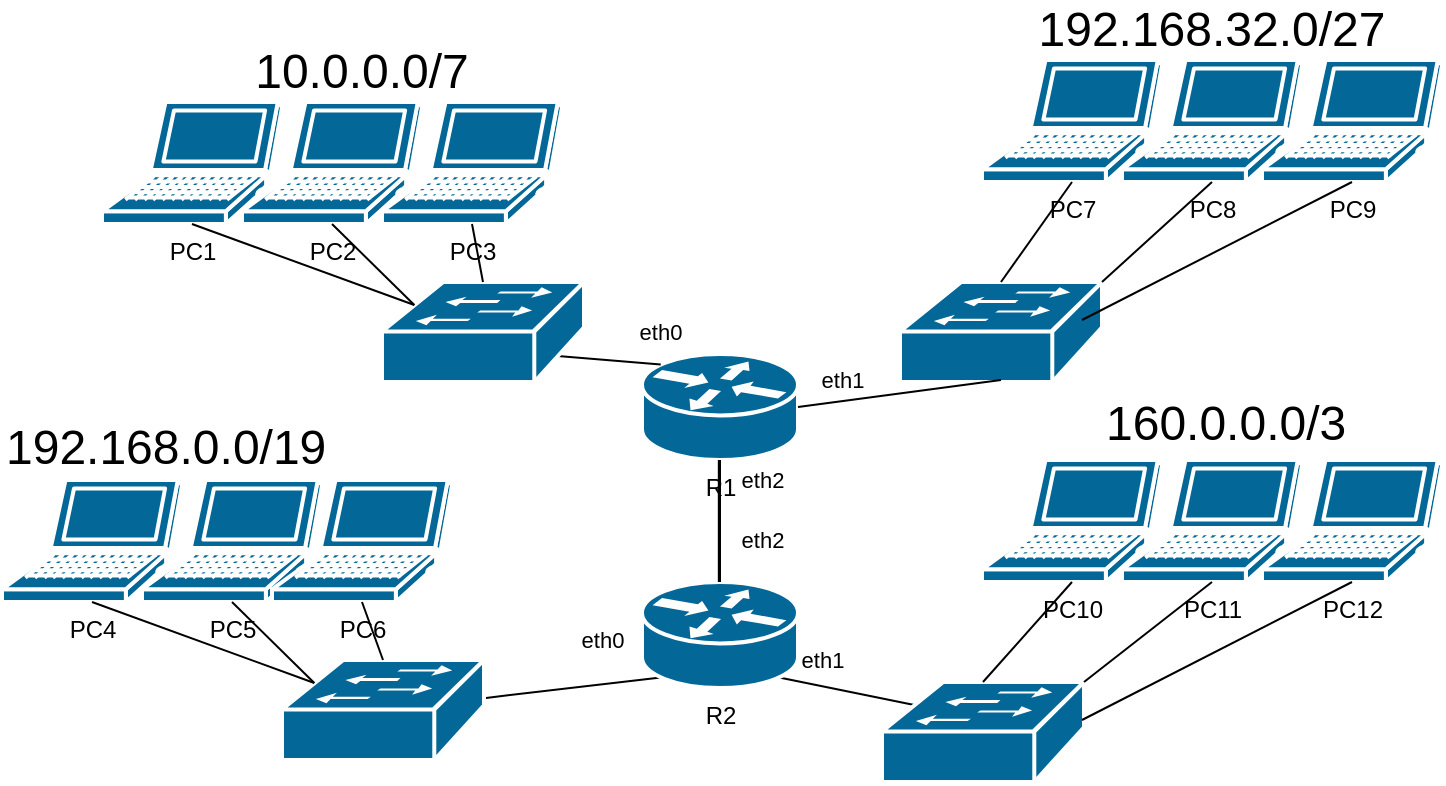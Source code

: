 <mxfile version="20.8.23" type="device"><diagram name="Page-1" id="c37626ed-c26b-45fb-9056-f9ebc6bb27b6"><mxGraphModel dx="1020" dy="589" grid="1" gridSize="10" guides="1" tooltips="1" connect="1" arrows="1" fold="1" page="1" pageScale="1" pageWidth="1100" pageHeight="850" background="none" math="0" shadow="0"><root><mxCell id="0"/><mxCell id="1" parent="0"/><mxCell id="bqZR3Pom-6faYyMeffWM-19" value="PC7" style="shape=mxgraph.cisco.computers_and_peripherals.laptop;sketch=0;html=1;pointerEvents=1;dashed=0;fillColor=#036897;strokeColor=#ffffff;strokeWidth=2;verticalLabelPosition=bottom;verticalAlign=top;align=center;outlineConnect=0;" vertex="1" parent="1"><mxGeometry x="660" y="100" width="90" height="61" as="geometry"/></mxCell><mxCell id="bqZR3Pom-6faYyMeffWM-20" value="PC8" style="shape=mxgraph.cisco.computers_and_peripherals.laptop;sketch=0;html=1;pointerEvents=1;dashed=0;fillColor=#036897;strokeColor=#ffffff;strokeWidth=2;verticalLabelPosition=bottom;verticalAlign=top;align=center;outlineConnect=0;" vertex="1" parent="1"><mxGeometry x="730" y="100" width="90" height="61" as="geometry"/></mxCell><mxCell id="bqZR3Pom-6faYyMeffWM-21" value="PC9" style="shape=mxgraph.cisco.computers_and_peripherals.laptop;sketch=0;html=1;pointerEvents=1;dashed=0;fillColor=#036897;strokeColor=#ffffff;strokeWidth=2;verticalLabelPosition=bottom;verticalAlign=top;align=center;outlineConnect=0;" vertex="1" parent="1"><mxGeometry x="800" y="100" width="90" height="61" as="geometry"/></mxCell><mxCell id="bqZR3Pom-6faYyMeffWM-28" value="R1" style="shape=mxgraph.cisco.routers.router;sketch=0;html=1;pointerEvents=1;dashed=0;fillColor=#036897;strokeColor=#ffffff;strokeWidth=2;verticalLabelPosition=bottom;verticalAlign=top;align=center;outlineConnect=0;" vertex="1" parent="1"><mxGeometry x="490" y="247" width="78" height="53" as="geometry"/></mxCell><mxCell id="bqZR3Pom-6faYyMeffWM-31" value="" style="shape=mxgraph.cisco.switches.workgroup_switch;sketch=0;html=1;pointerEvents=1;dashed=0;fillColor=#036897;strokeColor=#ffffff;strokeWidth=2;verticalLabelPosition=bottom;verticalAlign=top;align=center;outlineConnect=0;" vertex="1" parent="1"><mxGeometry x="619" y="211" width="101" height="50" as="geometry"/></mxCell><mxCell id="bqZR3Pom-6faYyMeffWM-36" value="eth1" style="endArrow=none;html=1;rounded=0;exitX=1;exitY=0.5;exitDx=0;exitDy=0;exitPerimeter=0;entryX=0.5;entryY=0.98;entryDx=0;entryDy=0;entryPerimeter=0;" edge="1" parent="1" source="bqZR3Pom-6faYyMeffWM-28" target="bqZR3Pom-6faYyMeffWM-31"><mxGeometry x="-0.54" y="10" width="50" height="50" relative="1" as="geometry"><mxPoint x="600" y="310" as="sourcePoint"/><mxPoint x="650" y="260" as="targetPoint"/><Array as="points"/><mxPoint as="offset"/></mxGeometry></mxCell><mxCell id="bqZR3Pom-6faYyMeffWM-37" value="eth1" style="endArrow=none;html=1;rounded=0;exitX=0.88;exitY=0.9;exitDx=0;exitDy=0;exitPerimeter=0;entryX=0.16;entryY=0.23;entryDx=0;entryDy=0;entryPerimeter=0;" edge="1" parent="1" source="bqZR3Pom-6faYyMeffWM-84" target="bqZR3Pom-6faYyMeffWM-61"><mxGeometry x="-0.443" y="13" width="50" height="50" relative="1" as="geometry"><mxPoint x="600" y="310" as="sourcePoint"/><mxPoint x="610" y="369" as="targetPoint"/><mxPoint as="offset"/></mxGeometry></mxCell><mxCell id="bqZR3Pom-6faYyMeffWM-38" value="eth0" style="endArrow=none;html=1;rounded=0;exitX=0.12;exitY=0.1;exitDx=0;exitDy=0;exitPerimeter=0;entryX=0.87;entryY=0.74;entryDx=0;entryDy=0;entryPerimeter=0;" edge="1" parent="1" source="bqZR3Pom-6faYyMeffWM-28" target="bqZR3Pom-6faYyMeffWM-75"><mxGeometry x="-0.948" y="-16" width="50" height="50" relative="1" as="geometry"><mxPoint x="600" y="310" as="sourcePoint"/><mxPoint x="417.87" y="248.0" as="targetPoint"/><mxPoint as="offset"/></mxGeometry></mxCell><mxCell id="bqZR3Pom-6faYyMeffWM-39" value="eth0" style="endArrow=none;html=1;rounded=0;entryX=0.12;entryY=0.9;entryDx=0;entryDy=0;entryPerimeter=0;" edge="1" parent="1" source="bqZR3Pom-6faYyMeffWM-68" target="bqZR3Pom-6faYyMeffWM-84"><mxGeometry x="0.394" y="22" width="50" height="50" relative="1" as="geometry"><mxPoint x="501" y="344" as="sourcePoint"/><mxPoint x="500" y="370" as="targetPoint"/><mxPoint as="offset"/></mxGeometry></mxCell><mxCell id="bqZR3Pom-6faYyMeffWM-40" value="" style="endArrow=none;html=1;rounded=0;exitX=0.5;exitY=1;exitDx=0;exitDy=0;exitPerimeter=0;" edge="1" parent="1" source="bqZR3Pom-6faYyMeffWM-21"><mxGeometry width="50" height="50" relative="1" as="geometry"><mxPoint x="600" y="310" as="sourcePoint"/><mxPoint x="710" y="230" as="targetPoint"/></mxGeometry></mxCell><mxCell id="bqZR3Pom-6faYyMeffWM-45" value="" style="endArrow=none;html=1;rounded=0;entryX=0.5;entryY=1;entryDx=0;entryDy=0;entryPerimeter=0;exitX=1;exitY=0;exitDx=0;exitDy=0;exitPerimeter=0;" edge="1" parent="1" source="bqZR3Pom-6faYyMeffWM-31" target="bqZR3Pom-6faYyMeffWM-20"><mxGeometry width="50" height="50" relative="1" as="geometry"><mxPoint x="600" y="310" as="sourcePoint"/><mxPoint x="650" y="260" as="targetPoint"/></mxGeometry></mxCell><mxCell id="bqZR3Pom-6faYyMeffWM-46" value="" style="endArrow=none;html=1;rounded=0;exitX=0.5;exitY=0;exitDx=0;exitDy=0;exitPerimeter=0;entryX=0.5;entryY=1;entryDx=0;entryDy=0;entryPerimeter=0;" edge="1" parent="1" source="bqZR3Pom-6faYyMeffWM-31" target="bqZR3Pom-6faYyMeffWM-19"><mxGeometry width="50" height="50" relative="1" as="geometry"><mxPoint x="600" y="310" as="sourcePoint"/><mxPoint x="650" y="260" as="targetPoint"/></mxGeometry></mxCell><mxCell id="bqZR3Pom-6faYyMeffWM-58" value="PC10" style="shape=mxgraph.cisco.computers_and_peripherals.laptop;sketch=0;html=1;pointerEvents=1;dashed=0;fillColor=#036897;strokeColor=#ffffff;strokeWidth=2;verticalLabelPosition=bottom;verticalAlign=top;align=center;outlineConnect=0;" vertex="1" parent="1"><mxGeometry x="660" y="300" width="90" height="61" as="geometry"/></mxCell><mxCell id="bqZR3Pom-6faYyMeffWM-59" value="PC11" style="shape=mxgraph.cisco.computers_and_peripherals.laptop;sketch=0;html=1;pointerEvents=1;dashed=0;fillColor=#036897;strokeColor=#ffffff;strokeWidth=2;verticalLabelPosition=bottom;verticalAlign=top;align=center;outlineConnect=0;" vertex="1" parent="1"><mxGeometry x="730" y="300" width="90" height="61" as="geometry"/></mxCell><mxCell id="bqZR3Pom-6faYyMeffWM-60" value="PC12" style="shape=mxgraph.cisco.computers_and_peripherals.laptop;sketch=0;html=1;pointerEvents=1;dashed=0;fillColor=#036897;strokeColor=#ffffff;strokeWidth=2;verticalLabelPosition=bottom;verticalAlign=top;align=center;outlineConnect=0;" vertex="1" parent="1"><mxGeometry x="800" y="300" width="90" height="61" as="geometry"/></mxCell><mxCell id="bqZR3Pom-6faYyMeffWM-61" value="" style="shape=mxgraph.cisco.switches.workgroup_switch;sketch=0;html=1;pointerEvents=1;dashed=0;fillColor=#036897;strokeColor=#ffffff;strokeWidth=2;verticalLabelPosition=bottom;verticalAlign=top;align=center;outlineConnect=0;" vertex="1" parent="1"><mxGeometry x="610" y="411" width="101" height="50" as="geometry"/></mxCell><mxCell id="bqZR3Pom-6faYyMeffWM-62" value="" style="endArrow=none;html=1;rounded=0;exitX=0.5;exitY=1;exitDx=0;exitDy=0;exitPerimeter=0;" edge="1" parent="1" source="bqZR3Pom-6faYyMeffWM-60"><mxGeometry width="50" height="50" relative="1" as="geometry"><mxPoint x="600" y="510" as="sourcePoint"/><mxPoint x="710" y="430" as="targetPoint"/></mxGeometry></mxCell><mxCell id="bqZR3Pom-6faYyMeffWM-63" value="" style="endArrow=none;html=1;rounded=0;entryX=0.5;entryY=1;entryDx=0;entryDy=0;entryPerimeter=0;exitX=1;exitY=0;exitDx=0;exitDy=0;exitPerimeter=0;" edge="1" parent="1" source="bqZR3Pom-6faYyMeffWM-61" target="bqZR3Pom-6faYyMeffWM-59"><mxGeometry width="50" height="50" relative="1" as="geometry"><mxPoint x="600" y="510" as="sourcePoint"/><mxPoint x="650" y="460" as="targetPoint"/></mxGeometry></mxCell><mxCell id="bqZR3Pom-6faYyMeffWM-64" value="" style="endArrow=none;html=1;rounded=0;exitX=0.5;exitY=0;exitDx=0;exitDy=0;exitPerimeter=0;entryX=0.5;entryY=1;entryDx=0;entryDy=0;entryPerimeter=0;" edge="1" parent="1" source="bqZR3Pom-6faYyMeffWM-61" target="bqZR3Pom-6faYyMeffWM-58"><mxGeometry width="50" height="50" relative="1" as="geometry"><mxPoint x="600" y="510" as="sourcePoint"/><mxPoint x="650" y="460" as="targetPoint"/></mxGeometry></mxCell><mxCell id="bqZR3Pom-6faYyMeffWM-65" value="PC5" style="shape=mxgraph.cisco.computers_and_peripherals.laptop;sketch=0;html=1;pointerEvents=1;dashed=0;fillColor=#036897;strokeColor=#ffffff;strokeWidth=2;verticalLabelPosition=bottom;verticalAlign=top;align=center;outlineConnect=0;" vertex="1" parent="1"><mxGeometry x="240" y="310" width="90" height="61" as="geometry"/></mxCell><mxCell id="bqZR3Pom-6faYyMeffWM-66" value="PC6" style="shape=mxgraph.cisco.computers_and_peripherals.laptop;sketch=0;html=1;pointerEvents=1;dashed=0;fillColor=#036897;strokeColor=#ffffff;strokeWidth=2;verticalLabelPosition=bottom;verticalAlign=top;align=center;outlineConnect=0;" vertex="1" parent="1"><mxGeometry x="305" y="310" width="90" height="61" as="geometry"/></mxCell><mxCell id="bqZR3Pom-6faYyMeffWM-67" value="PC4" style="shape=mxgraph.cisco.computers_and_peripherals.laptop;sketch=0;html=1;pointerEvents=1;dashed=0;fillColor=#036897;strokeColor=#ffffff;strokeWidth=2;verticalLabelPosition=bottom;verticalAlign=top;align=center;outlineConnect=0;" vertex="1" parent="1"><mxGeometry x="170" y="310" width="90" height="61" as="geometry"/></mxCell><mxCell id="bqZR3Pom-6faYyMeffWM-68" value="" style="shape=mxgraph.cisco.switches.workgroup_switch;sketch=0;html=1;pointerEvents=1;dashed=0;fillColor=#036897;strokeColor=#ffffff;strokeWidth=2;verticalLabelPosition=bottom;verticalAlign=top;align=center;outlineConnect=0;" vertex="1" parent="1"><mxGeometry x="310" y="400" width="101" height="50" as="geometry"/></mxCell><mxCell id="bqZR3Pom-6faYyMeffWM-69" value="" style="endArrow=none;html=1;rounded=0;exitX=0.5;exitY=1;exitDx=0;exitDy=0;exitPerimeter=0;entryX=0.16;entryY=0.23;entryDx=0;entryDy=0;entryPerimeter=0;" edge="1" parent="1" source="bqZR3Pom-6faYyMeffWM-67" target="bqZR3Pom-6faYyMeffWM-68"><mxGeometry width="50" height="50" relative="1" as="geometry"><mxPoint x="260" y="565.5" as="sourcePoint"/><mxPoint x="370" y="485.5" as="targetPoint"/></mxGeometry></mxCell><mxCell id="bqZR3Pom-6faYyMeffWM-70" value="" style="endArrow=none;html=1;rounded=0;entryX=0.5;entryY=1;entryDx=0;entryDy=0;entryPerimeter=0;exitX=0.5;exitY=0;exitDx=0;exitDy=0;exitPerimeter=0;" edge="1" parent="1" source="bqZR3Pom-6faYyMeffWM-68" target="bqZR3Pom-6faYyMeffWM-66"><mxGeometry width="50" height="50" relative="1" as="geometry"><mxPoint x="260" y="565.5" as="sourcePoint"/><mxPoint x="310" y="515.5" as="targetPoint"/></mxGeometry></mxCell><mxCell id="bqZR3Pom-6faYyMeffWM-71" value="" style="endArrow=none;html=1;rounded=0;exitX=0.16;exitY=0.23;exitDx=0;exitDy=0;exitPerimeter=0;entryX=0.5;entryY=1;entryDx=0;entryDy=0;entryPerimeter=0;" edge="1" parent="1" source="bqZR3Pom-6faYyMeffWM-68" target="bqZR3Pom-6faYyMeffWM-65"><mxGeometry width="50" height="50" relative="1" as="geometry"><mxPoint x="260" y="565.5" as="sourcePoint"/><mxPoint x="310" y="515.5" as="targetPoint"/></mxGeometry></mxCell><mxCell id="bqZR3Pom-6faYyMeffWM-72" value="PC2" style="shape=mxgraph.cisco.computers_and_peripherals.laptop;sketch=0;html=1;pointerEvents=1;dashed=0;fillColor=#036897;strokeColor=#ffffff;strokeWidth=2;verticalLabelPosition=bottom;verticalAlign=top;align=center;outlineConnect=0;" vertex="1" parent="1"><mxGeometry x="290" y="121" width="90" height="61" as="geometry"/></mxCell><mxCell id="bqZR3Pom-6faYyMeffWM-73" value="PC3" style="shape=mxgraph.cisco.computers_and_peripherals.laptop;sketch=0;html=1;pointerEvents=1;dashed=0;fillColor=#036897;strokeColor=#ffffff;strokeWidth=2;verticalLabelPosition=bottom;verticalAlign=top;align=center;outlineConnect=0;" vertex="1" parent="1"><mxGeometry x="360" y="121" width="90" height="61" as="geometry"/></mxCell><mxCell id="bqZR3Pom-6faYyMeffWM-74" value="PC1" style="shape=mxgraph.cisco.computers_and_peripherals.laptop;sketch=0;html=1;pointerEvents=1;dashed=0;fillColor=#036897;strokeColor=#ffffff;strokeWidth=2;verticalLabelPosition=bottom;verticalAlign=top;align=center;outlineConnect=0;" vertex="1" parent="1"><mxGeometry x="220" y="121" width="90" height="61" as="geometry"/></mxCell><mxCell id="bqZR3Pom-6faYyMeffWM-75" value="" style="shape=mxgraph.cisco.switches.workgroup_switch;sketch=0;html=1;pointerEvents=1;dashed=0;fillColor=#036897;strokeColor=#ffffff;strokeWidth=2;verticalLabelPosition=bottom;verticalAlign=top;align=center;outlineConnect=0;" vertex="1" parent="1"><mxGeometry x="360" y="211" width="101" height="50" as="geometry"/></mxCell><mxCell id="bqZR3Pom-6faYyMeffWM-76" value="" style="endArrow=none;html=1;rounded=0;exitX=0.5;exitY=1;exitDx=0;exitDy=0;exitPerimeter=0;entryX=0.16;entryY=0.23;entryDx=0;entryDy=0;entryPerimeter=0;" edge="1" parent="1" source="bqZR3Pom-6faYyMeffWM-74" target="bqZR3Pom-6faYyMeffWM-75"><mxGeometry width="50" height="50" relative="1" as="geometry"><mxPoint x="310" y="376.5" as="sourcePoint"/><mxPoint x="420" y="296.5" as="targetPoint"/></mxGeometry></mxCell><mxCell id="bqZR3Pom-6faYyMeffWM-77" value="" style="endArrow=none;html=1;rounded=0;entryX=0.5;entryY=1;entryDx=0;entryDy=0;entryPerimeter=0;exitX=0.5;exitY=0;exitDx=0;exitDy=0;exitPerimeter=0;" edge="1" parent="1" source="bqZR3Pom-6faYyMeffWM-75" target="bqZR3Pom-6faYyMeffWM-73"><mxGeometry width="50" height="50" relative="1" as="geometry"><mxPoint x="310" y="376.5" as="sourcePoint"/><mxPoint x="360" y="326.5" as="targetPoint"/></mxGeometry></mxCell><mxCell id="bqZR3Pom-6faYyMeffWM-78" value="" style="endArrow=none;html=1;rounded=0;exitX=0.16;exitY=0.23;exitDx=0;exitDy=0;exitPerimeter=0;entryX=0.5;entryY=1;entryDx=0;entryDy=0;entryPerimeter=0;" edge="1" parent="1" source="bqZR3Pom-6faYyMeffWM-75" target="bqZR3Pom-6faYyMeffWM-72"><mxGeometry width="50" height="50" relative="1" as="geometry"><mxPoint x="310" y="376.5" as="sourcePoint"/><mxPoint x="360" y="326.5" as="targetPoint"/></mxGeometry></mxCell><mxCell id="bqZR3Pom-6faYyMeffWM-79" value="&lt;font style=&quot;font-size: 24px;&quot;&gt;10.0.0.0/7&lt;/font&gt;" style="text;html=1;strokeColor=none;fillColor=none;align=center;verticalAlign=middle;whiteSpace=wrap;rounded=0;" vertex="1" parent="1"><mxGeometry x="260" y="91" width="180" height="30" as="geometry"/></mxCell><mxCell id="bqZR3Pom-6faYyMeffWM-80" value="&lt;font style=&quot;font-size: 24px;&quot;&gt;192.168.32.0/27&lt;/font&gt;" style="text;html=1;strokeColor=none;fillColor=none;align=center;verticalAlign=middle;whiteSpace=wrap;rounded=0;" vertex="1" parent="1"><mxGeometry x="685" y="70" width="180" height="30" as="geometry"/></mxCell><mxCell id="bqZR3Pom-6faYyMeffWM-81" value="192.168.0.0/19" style="text;whiteSpace=wrap;html=1;fontSize=24;" vertex="1" parent="1"><mxGeometry x="170" y="272.5" width="185" height="50" as="geometry"/></mxCell><mxCell id="bqZR3Pom-6faYyMeffWM-82" value="160.0.0.0/3" style="text;whiteSpace=wrap;html=1;fontSize=24;" vertex="1" parent="1"><mxGeometry x="720" y="261" width="160" height="50" as="geometry"/></mxCell><mxCell id="bqZR3Pom-6faYyMeffWM-84" value="R2" style="shape=mxgraph.cisco.routers.router;sketch=0;html=1;pointerEvents=1;dashed=0;fillColor=#036897;strokeColor=#ffffff;strokeWidth=2;verticalLabelPosition=bottom;verticalAlign=top;align=center;outlineConnect=0;" vertex="1" parent="1"><mxGeometry x="490" y="361" width="78" height="53" as="geometry"/></mxCell><mxCell id="bqZR3Pom-6faYyMeffWM-85" value="eth2" style="endArrow=none;html=1;rounded=0;fontSize=11;entryX=0.5;entryY=1;entryDx=0;entryDy=0;entryPerimeter=0;exitX=0.5;exitY=0;exitDx=0;exitDy=0;exitPerimeter=0;" edge="1" parent="1" source="bqZR3Pom-6faYyMeffWM-84" target="bqZR3Pom-6faYyMeffWM-28"><mxGeometry x="0.672" y="-21" width="50" height="50" relative="1" as="geometry"><mxPoint x="600" y="330" as="sourcePoint"/><mxPoint x="650" y="280" as="targetPoint"/><mxPoint as="offset"/></mxGeometry></mxCell><mxCell id="bqZR3Pom-6faYyMeffWM-90" value="eth2" style="endArrow=none;html=1;rounded=0;fontSize=11;entryX=0.5;entryY=1;entryDx=0;entryDy=0;entryPerimeter=0;exitX=0.5;exitY=0;exitDx=0;exitDy=0;exitPerimeter=0;" edge="1" parent="1"><mxGeometry x="-0.311" y="-22" width="50" height="50" relative="1" as="geometry"><mxPoint x="528.41" y="361" as="sourcePoint"/><mxPoint x="528.41" y="300" as="targetPoint"/><mxPoint as="offset"/></mxGeometry></mxCell></root></mxGraphModel></diagram></mxfile>